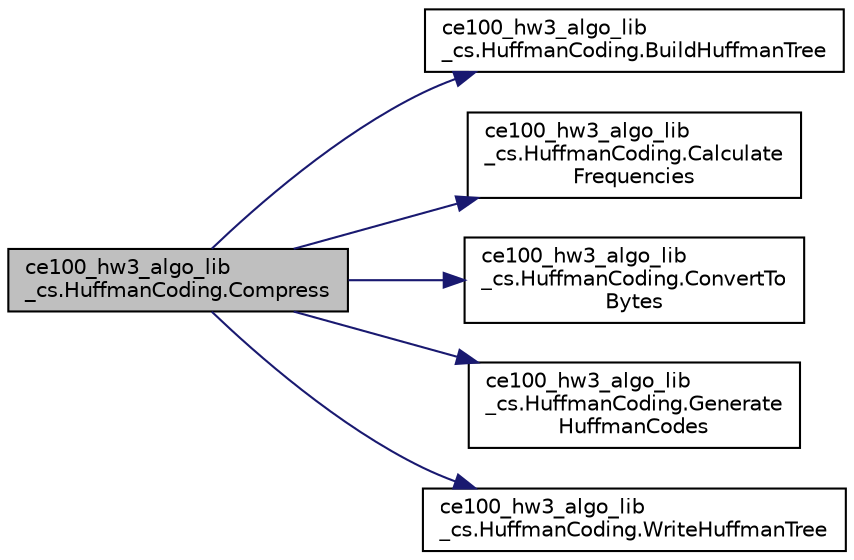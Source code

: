 digraph "ce100_hw3_algo_lib_cs.HuffmanCoding.Compress"
{
 // INTERACTIVE_SVG=YES
 // LATEX_PDF_SIZE
  edge [fontname="Helvetica",fontsize="10",labelfontname="Helvetica",labelfontsize="10"];
  node [fontname="Helvetica",fontsize="10",shape=record];
  rankdir="LR";
  Node1 [label="ce100_hw3_algo_lib\l_cs.HuffmanCoding.Compress",height=0.2,width=0.4,color="black", fillcolor="grey75", style="filled", fontcolor="black",tooltip=" "];
  Node1 -> Node2 [color="midnightblue",fontsize="10",style="solid",fontname="Helvetica"];
  Node2 [label="ce100_hw3_algo_lib\l_cs.HuffmanCoding.BuildHuffmanTree",height=0.2,width=0.4,color="black", fillcolor="white", style="filled",URL="$db/db2/a00020.html#affcdeaa6badf321a09e37e76e712efae",tooltip=" "];
  Node1 -> Node3 [color="midnightblue",fontsize="10",style="solid",fontname="Helvetica"];
  Node3 [label="ce100_hw3_algo_lib\l_cs.HuffmanCoding.Calculate\lFrequencies",height=0.2,width=0.4,color="black", fillcolor="white", style="filled",URL="$db/db2/a00020.html#a50467d65ff0f733649fa86c905881b6f",tooltip=" "];
  Node1 -> Node4 [color="midnightblue",fontsize="10",style="solid",fontname="Helvetica"];
  Node4 [label="ce100_hw3_algo_lib\l_cs.HuffmanCoding.ConvertTo\lBytes",height=0.2,width=0.4,color="black", fillcolor="white", style="filled",URL="$db/db2/a00020.html#a53654dedd5c10238a068d2508a068251",tooltip=" "];
  Node1 -> Node5 [color="midnightblue",fontsize="10",style="solid",fontname="Helvetica"];
  Node5 [label="ce100_hw3_algo_lib\l_cs.HuffmanCoding.Generate\lHuffmanCodes",height=0.2,width=0.4,color="black", fillcolor="white", style="filled",URL="$db/db2/a00020.html#a0da73d3540c0880297c5addaa506bff9",tooltip=" "];
  Node1 -> Node6 [color="midnightblue",fontsize="10",style="solid",fontname="Helvetica"];
  Node6 [label="ce100_hw3_algo_lib\l_cs.HuffmanCoding.WriteHuffmanTree",height=0.2,width=0.4,color="black", fillcolor="white", style="filled",URL="$db/db2/a00020.html#ab2ae563d2e3680093be21533d41db21c",tooltip=" "];
}
